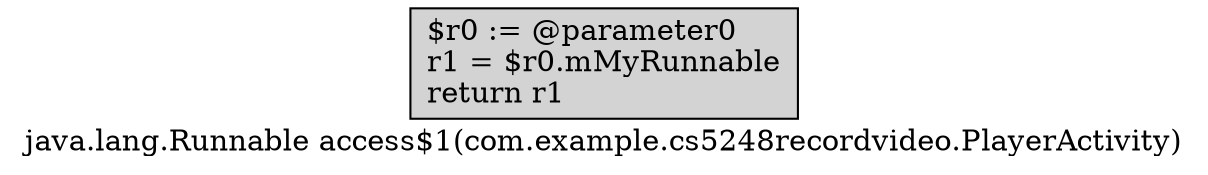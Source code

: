 digraph "java.lang.Runnable access$1(com.example.cs5248recordvideo.PlayerActivity)" {
    label="java.lang.Runnable access$1(com.example.cs5248recordvideo.PlayerActivity)";
    node [shape=box];
    "0" [style=filled,fillcolor=gray,style=filled,fillcolor=lightgray,label="$r0 := @parameter0\lr1 = $r0.mMyRunnable\lreturn r1\l",];
}
